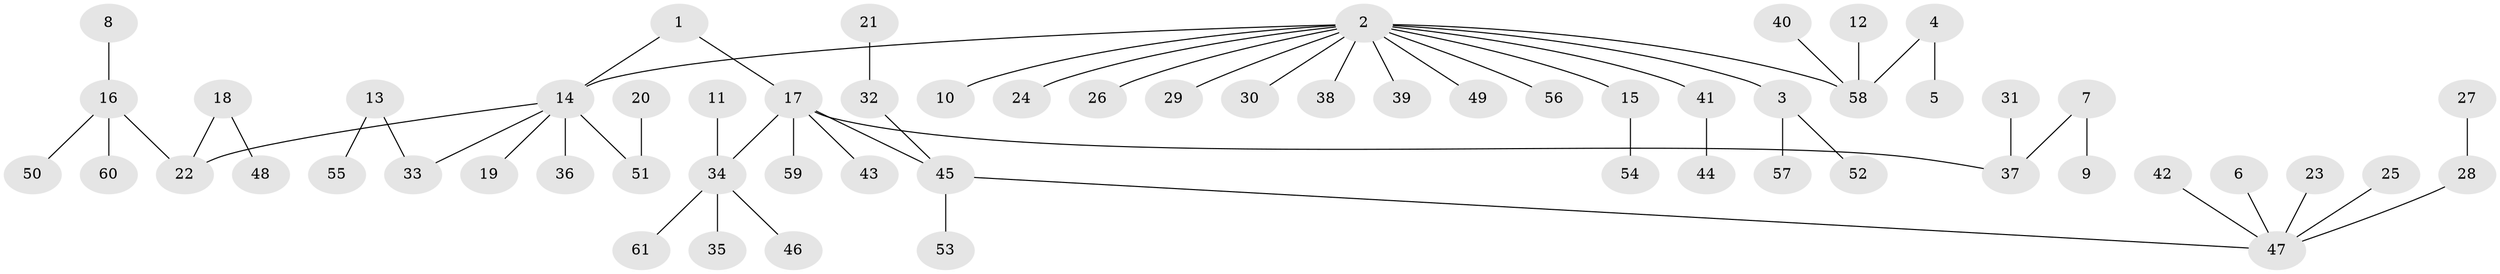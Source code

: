 // original degree distribution, {8: 0.00819672131147541, 9: 0.00819672131147541, 2: 0.30327868852459017, 7: 0.00819672131147541, 6: 0.01639344262295082, 4: 0.04918032786885246, 5: 0.03278688524590164, 3: 0.07377049180327869, 1: 0.5}
// Generated by graph-tools (version 1.1) at 2025/50/03/09/25 03:50:21]
// undirected, 61 vertices, 60 edges
graph export_dot {
graph [start="1"]
  node [color=gray90,style=filled];
  1;
  2;
  3;
  4;
  5;
  6;
  7;
  8;
  9;
  10;
  11;
  12;
  13;
  14;
  15;
  16;
  17;
  18;
  19;
  20;
  21;
  22;
  23;
  24;
  25;
  26;
  27;
  28;
  29;
  30;
  31;
  32;
  33;
  34;
  35;
  36;
  37;
  38;
  39;
  40;
  41;
  42;
  43;
  44;
  45;
  46;
  47;
  48;
  49;
  50;
  51;
  52;
  53;
  54;
  55;
  56;
  57;
  58;
  59;
  60;
  61;
  1 -- 14 [weight=1.0];
  1 -- 17 [weight=1.0];
  2 -- 3 [weight=1.0];
  2 -- 10 [weight=1.0];
  2 -- 14 [weight=1.0];
  2 -- 15 [weight=1.0];
  2 -- 24 [weight=1.0];
  2 -- 26 [weight=1.0];
  2 -- 29 [weight=1.0];
  2 -- 30 [weight=1.0];
  2 -- 38 [weight=1.0];
  2 -- 39 [weight=1.0];
  2 -- 41 [weight=1.0];
  2 -- 49 [weight=1.0];
  2 -- 56 [weight=1.0];
  2 -- 58 [weight=1.0];
  3 -- 52 [weight=1.0];
  3 -- 57 [weight=1.0];
  4 -- 5 [weight=1.0];
  4 -- 58 [weight=1.0];
  6 -- 47 [weight=1.0];
  7 -- 9 [weight=1.0];
  7 -- 37 [weight=1.0];
  8 -- 16 [weight=1.0];
  11 -- 34 [weight=1.0];
  12 -- 58 [weight=1.0];
  13 -- 33 [weight=1.0];
  13 -- 55 [weight=1.0];
  14 -- 19 [weight=1.0];
  14 -- 22 [weight=1.0];
  14 -- 33 [weight=1.0];
  14 -- 36 [weight=1.0];
  14 -- 51 [weight=1.0];
  15 -- 54 [weight=1.0];
  16 -- 22 [weight=1.0];
  16 -- 50 [weight=1.0];
  16 -- 60 [weight=1.0];
  17 -- 34 [weight=1.0];
  17 -- 37 [weight=1.0];
  17 -- 43 [weight=1.0];
  17 -- 45 [weight=1.0];
  17 -- 59 [weight=1.0];
  18 -- 22 [weight=1.0];
  18 -- 48 [weight=1.0];
  20 -- 51 [weight=1.0];
  21 -- 32 [weight=1.0];
  23 -- 47 [weight=1.0];
  25 -- 47 [weight=1.0];
  27 -- 28 [weight=1.0];
  28 -- 47 [weight=1.0];
  31 -- 37 [weight=1.0];
  32 -- 45 [weight=1.0];
  34 -- 35 [weight=1.0];
  34 -- 46 [weight=1.0];
  34 -- 61 [weight=1.0];
  40 -- 58 [weight=1.0];
  41 -- 44 [weight=1.0];
  42 -- 47 [weight=1.0];
  45 -- 47 [weight=1.0];
  45 -- 53 [weight=1.0];
}
